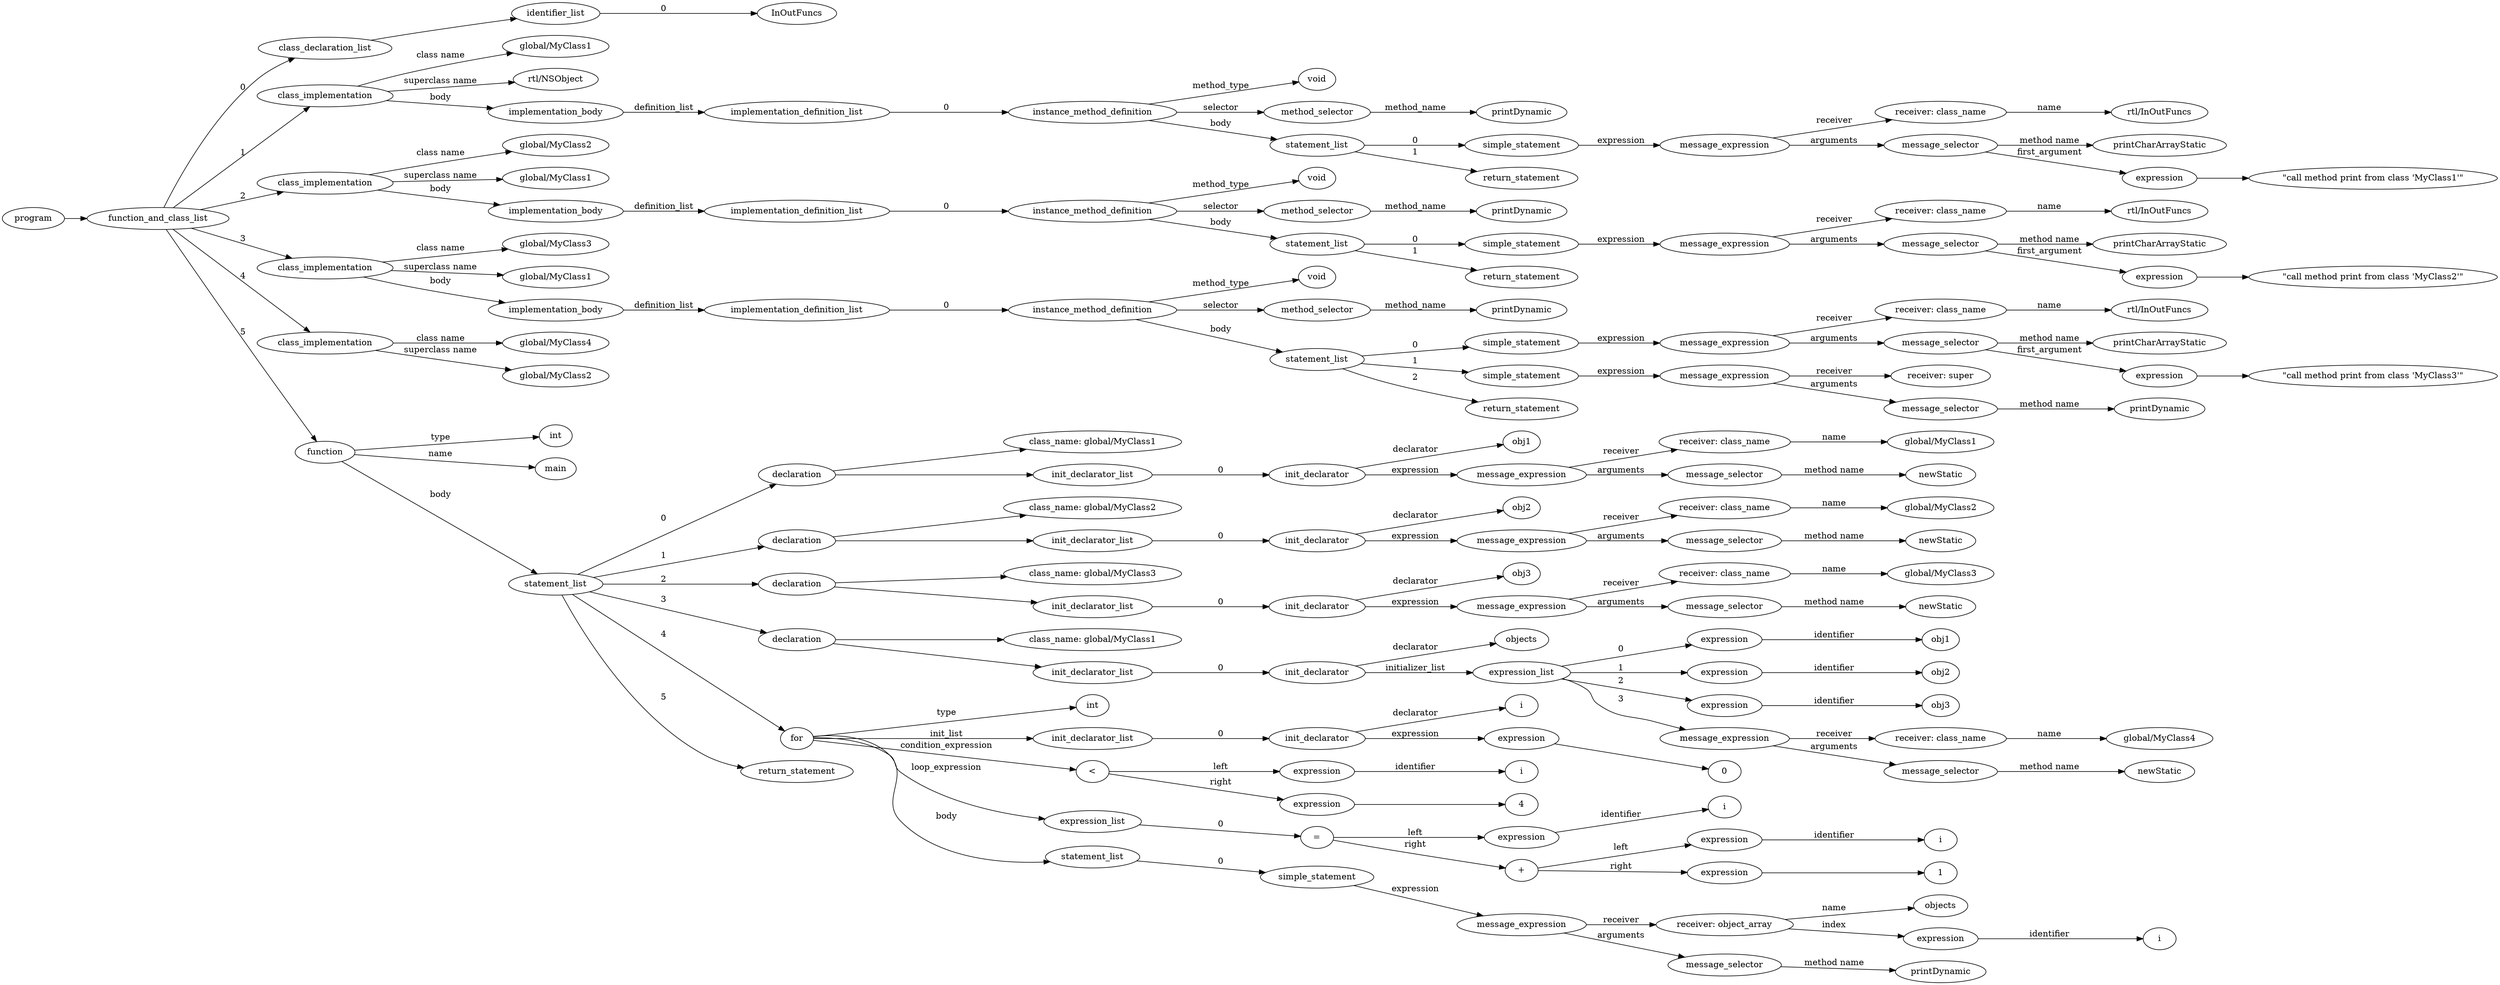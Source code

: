 digraph ObjectiveC { rankdir="LR";
105[label="program"];
105->2;
2[label="function_and_class_list"];
2->1[label="0"];
1[label="class_declaration_list"];
1->0;
0[label="identifier_list"];
0.0 [label="InOutFuncs"];
0->0.0 [label="0"];
2->15[label="1"];
15[label="class_implementation"];
15.1 [label="global/MyClass1"];
15->15.1 [label="class name"];
15.2 [label="rtl/NSObject"];
15->15.2 [label="superclass name"];
15->14[label="body"];
14[label="implementation_body"];
14->13[label="definition_list"];
13[label="implementation_definition_list"];
13->12[label="0"];
12[label="instance_method_definition"];
12->11[label="method_type"];
11[label="void"];
12->3[label="selector"];
3[label="method_selector"];
3->3.1 [label="method_name"];
3.1 [label="printDynamic"];
12->10[label="body"];
10[label="statement_list"];
10->9[label="0"];
9[label="simple_statement"];
9->8[label="expression"];
8[label="expression"];
8[label="message_expression"];
8->4[label="receiver"];
4[label="receiver: class_name"];
4.1 [label="rtl/InOutFuncs"];
4->4.1 [label="name"];
8->7[label="arguments"];
7[label="message_selector"];
7.1 [label="printCharArrayStatic"];
7->7.1 [label="method name"]; 
7->6[label="first_argument"];
6[label="expression"];
6->5;
5[label=<"call method print from class 'MyClass1'">];
10->124[label="1"];
124[label="return_statement"];
2->28[label="2"];
28[label="class_implementation"];
28.1 [label="global/MyClass2"];
28->28.1 [label="class name"];
28.2 [label="global/MyClass1"];
28->28.2 [label="superclass name"];
28->27[label="body"];
27[label="implementation_body"];
27->26[label="definition_list"];
26[label="implementation_definition_list"];
26->25[label="0"];
25[label="instance_method_definition"];
25->24[label="method_type"];
24[label="void"];
25->16[label="selector"];
16[label="method_selector"];
16->16.1 [label="method_name"];
16.1 [label="printDynamic"];
25->23[label="body"];
23[label="statement_list"];
23->22[label="0"];
22[label="simple_statement"];
22->21[label="expression"];
21[label="expression"];
21[label="message_expression"];
21->17[label="receiver"];
17[label="receiver: class_name"];
17.1 [label="rtl/InOutFuncs"];
17->17.1 [label="name"];
21->20[label="arguments"];
20[label="message_selector"];
20.1 [label="printCharArrayStatic"];
20->20.1 [label="method name"]; 
20->19[label="first_argument"];
19[label="expression"];
19->18;
18[label=<"call method print from class 'MyClass2'">];
23->127[label="1"];
127[label="return_statement"];
2->45[label="3"];
45[label="class_implementation"];
45.1 [label="global/MyClass3"];
45->45.1 [label="class name"];
45.2 [label="global/MyClass1"];
45->45.2 [label="superclass name"];
45->44[label="body"];
44[label="implementation_body"];
44->43[label="definition_list"];
43[label="implementation_definition_list"];
43->42[label="0"];
42[label="instance_method_definition"];
42->41[label="method_type"];
41[label="void"];
42->29[label="selector"];
29[label="method_selector"];
29->29.1 [label="method_name"];
29.1 [label="printDynamic"];
42->36[label="body"];
36[label="statement_list"];
36->35[label="0"];
35[label="simple_statement"];
35->34[label="expression"];
34[label="expression"];
34[label="message_expression"];
34->30[label="receiver"];
30[label="receiver: class_name"];
30.1 [label="rtl/InOutFuncs"];
30->30.1 [label="name"];
34->33[label="arguments"];
33[label="message_selector"];
33.1 [label="printCharArrayStatic"];
33->33.1 [label="method name"]; 
33->32[label="first_argument"];
32[label="expression"];
32->31;
31[label=<"call method print from class 'MyClass3'">];
36->40[label="1"];
40[label="simple_statement"];
40->39[label="expression"];
39[label="expression"];
39[label="message_expression"];
39->37[label="receiver"];
37[label="receiver: super"];
39->38[label="arguments"];
38[label="message_selector"];
38.1 [label="printDynamic"];
38->38.1 [label="method name"]; 
36->130[label="2"];
130[label="return_statement"];
2->46[label="4"];
46[label="class_implementation"];
46.1 [label="global/MyClass4"];
46->46.1 [label="class name"];
46.2 [label="global/MyClass2"];
46->46.2 [label="superclass name"];
2->104[label="5"];
104[label="function"];
104->47[label="type"];
47[label="int"];
104->104.1 [label="name"];
104.1 [label="main"];
104->55[label="body"];
55[label="statement_list"];
55->54[label="0"];
54[label="declaration"];
54->53;
53[label="class_name: global/MyClass1"];
54->52;
52[label="init_declarator_list"];
52->51[label="0"];
51[label="init_declarator"];
51.1 [label="obj1"];
51->51.1[label="declarator"];
51->50[label="expression"];
50[label="expression"];
50[label="message_expression"];
50->48[label="receiver"];
48[label="receiver: class_name"];
48.1 [label="global/MyClass1"];
48->48.1 [label="name"];
50->49[label="arguments"];
49[label="message_selector"];
49.1 [label="newStatic"];
49->49.1 [label="method name"]; 
55->62[label="1"];
62[label="declaration"];
62->61;
61[label="class_name: global/MyClass2"];
62->60;
60[label="init_declarator_list"];
60->59[label="0"];
59[label="init_declarator"];
59.1 [label="obj2"];
59->59.1[label="declarator"];
59->58[label="expression"];
58[label="expression"];
58[label="message_expression"];
58->56[label="receiver"];
56[label="receiver: class_name"];
56.1 [label="global/MyClass2"];
56->56.1 [label="name"];
58->57[label="arguments"];
57[label="message_selector"];
57.1 [label="newStatic"];
57->57.1 [label="method name"]; 
55->69[label="2"];
69[label="declaration"];
69->68;
68[label="class_name: global/MyClass3"];
69->67;
67[label="init_declarator_list"];
67->66[label="0"];
66[label="init_declarator"];
66.1 [label="obj3"];
66->66.1[label="declarator"];
66->65[label="expression"];
65[label="expression"];
65[label="message_expression"];
65->63[label="receiver"];
63[label="receiver: class_name"];
63.1 [label="global/MyClass3"];
63->63.1 [label="name"];
65->64[label="arguments"];
64[label="message_selector"];
64.1 [label="newStatic"];
64->64.1 [label="method name"]; 
55->80[label="3"];
80[label="declaration"];
80->79;
79[label="class_name: global/MyClass1"];
80->78;
78[label="init_declarator_list"];
78->77[label="0"];
77[label="init_declarator"];
77.1 [label="objects"];
77->77.1[label="declarator"];
77->71[label="initializer_list"];
71[label="expression_list"];
71->70[label="0"];
70[label="expression"];
70->70.1 [label="identifier"];70.1[label="obj1"];
71->72[label="1"];
72[label="expression"];
72->72.1 [label="identifier"];72.1[label="obj2"];
71->73[label="2"];
73[label="expression"];
73->73.1 [label="identifier"];73.1[label="obj3"];
71->76[label="3"];
76[label="expression"];
76[label="message_expression"];
76->74[label="receiver"];
74[label="receiver: class_name"];
74.1 [label="global/MyClass4"];
74->74.1 [label="name"];
76->75[label="arguments"];
75[label="message_selector"];
75.1 [label="newStatic"];
75->75.1 [label="method name"]; 
55->103[label="4"];
103[label="for"];
103->81[label="type"];
81[label="int"];
103->85[label="init_list"];
85[label="init_declarator_list"];
85->84[label="0"];
84[label="init_declarator"];
84.1 [label="i"];
84->84.1[label="declarator"];
84->83[label="expression"];
83[label="expression"];
83->82;
82[label="0"];
103->89[label="condition_expression"];
89[label="expression"];
89[label="<"];
89->86[label="left"];
86[label="expression"];
86->86.1 [label="identifier"];86.1[label="i"];
89->88[label="right"];
88[label="expression"];
88->87;
87[label="4"];
103->96[label="loop_expression"];
96[label="expression_list"];
96->95[label="0"];
95[label="expression"];
95[label="="];
95->90[label="left"];
90[label="expression"];
90->90.1 [label="identifier"];90.1[label="i"];
95->94[label="right"];
94[label="expression"];
94[label="+"];
94->91[label="left"];
91[label="expression"];
91->91.1 [label="identifier"];91.1[label="i"];
94->93[label="right"];
93[label="expression"];
93->92;
92[label="1"];
103->102[label="body"];
102[label="statement_list"];
102->101[label="0"];
101[label="simple_statement"];
101->100[label="expression"];
100[label="expression"];
100[label="message_expression"];
100->98[label="receiver"];
98[label="receiver: object_array"];
98.1 [label="objects"];
98->98.1 [label="name"];
98->97[label="index"];
97[label="expression"];
97->97.1 [label="identifier"];97.1[label="i"];
100->99[label="arguments"];
99[label="message_selector"];
99.1 [label="printDynamic"];
99->99.1 [label="method name"]; 
55->131[label="5"];
131[label="return_statement"];
}
